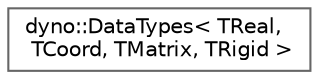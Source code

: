 digraph "Graphical Class Hierarchy"
{
 // LATEX_PDF_SIZE
  bgcolor="transparent";
  edge [fontname=Helvetica,fontsize=10,labelfontname=Helvetica,labelfontsize=10];
  node [fontname=Helvetica,fontsize=10,shape=box,height=0.2,width=0.4];
  rankdir="LR";
  Node0 [id="Node000000",label="dyno::DataTypes\< TReal,\l TCoord, TMatrix, TRigid \>",height=0.2,width=0.4,color="grey40", fillcolor="white", style="filled",URL="$classdyno_1_1_data_types.html",tooltip=" "];
}
